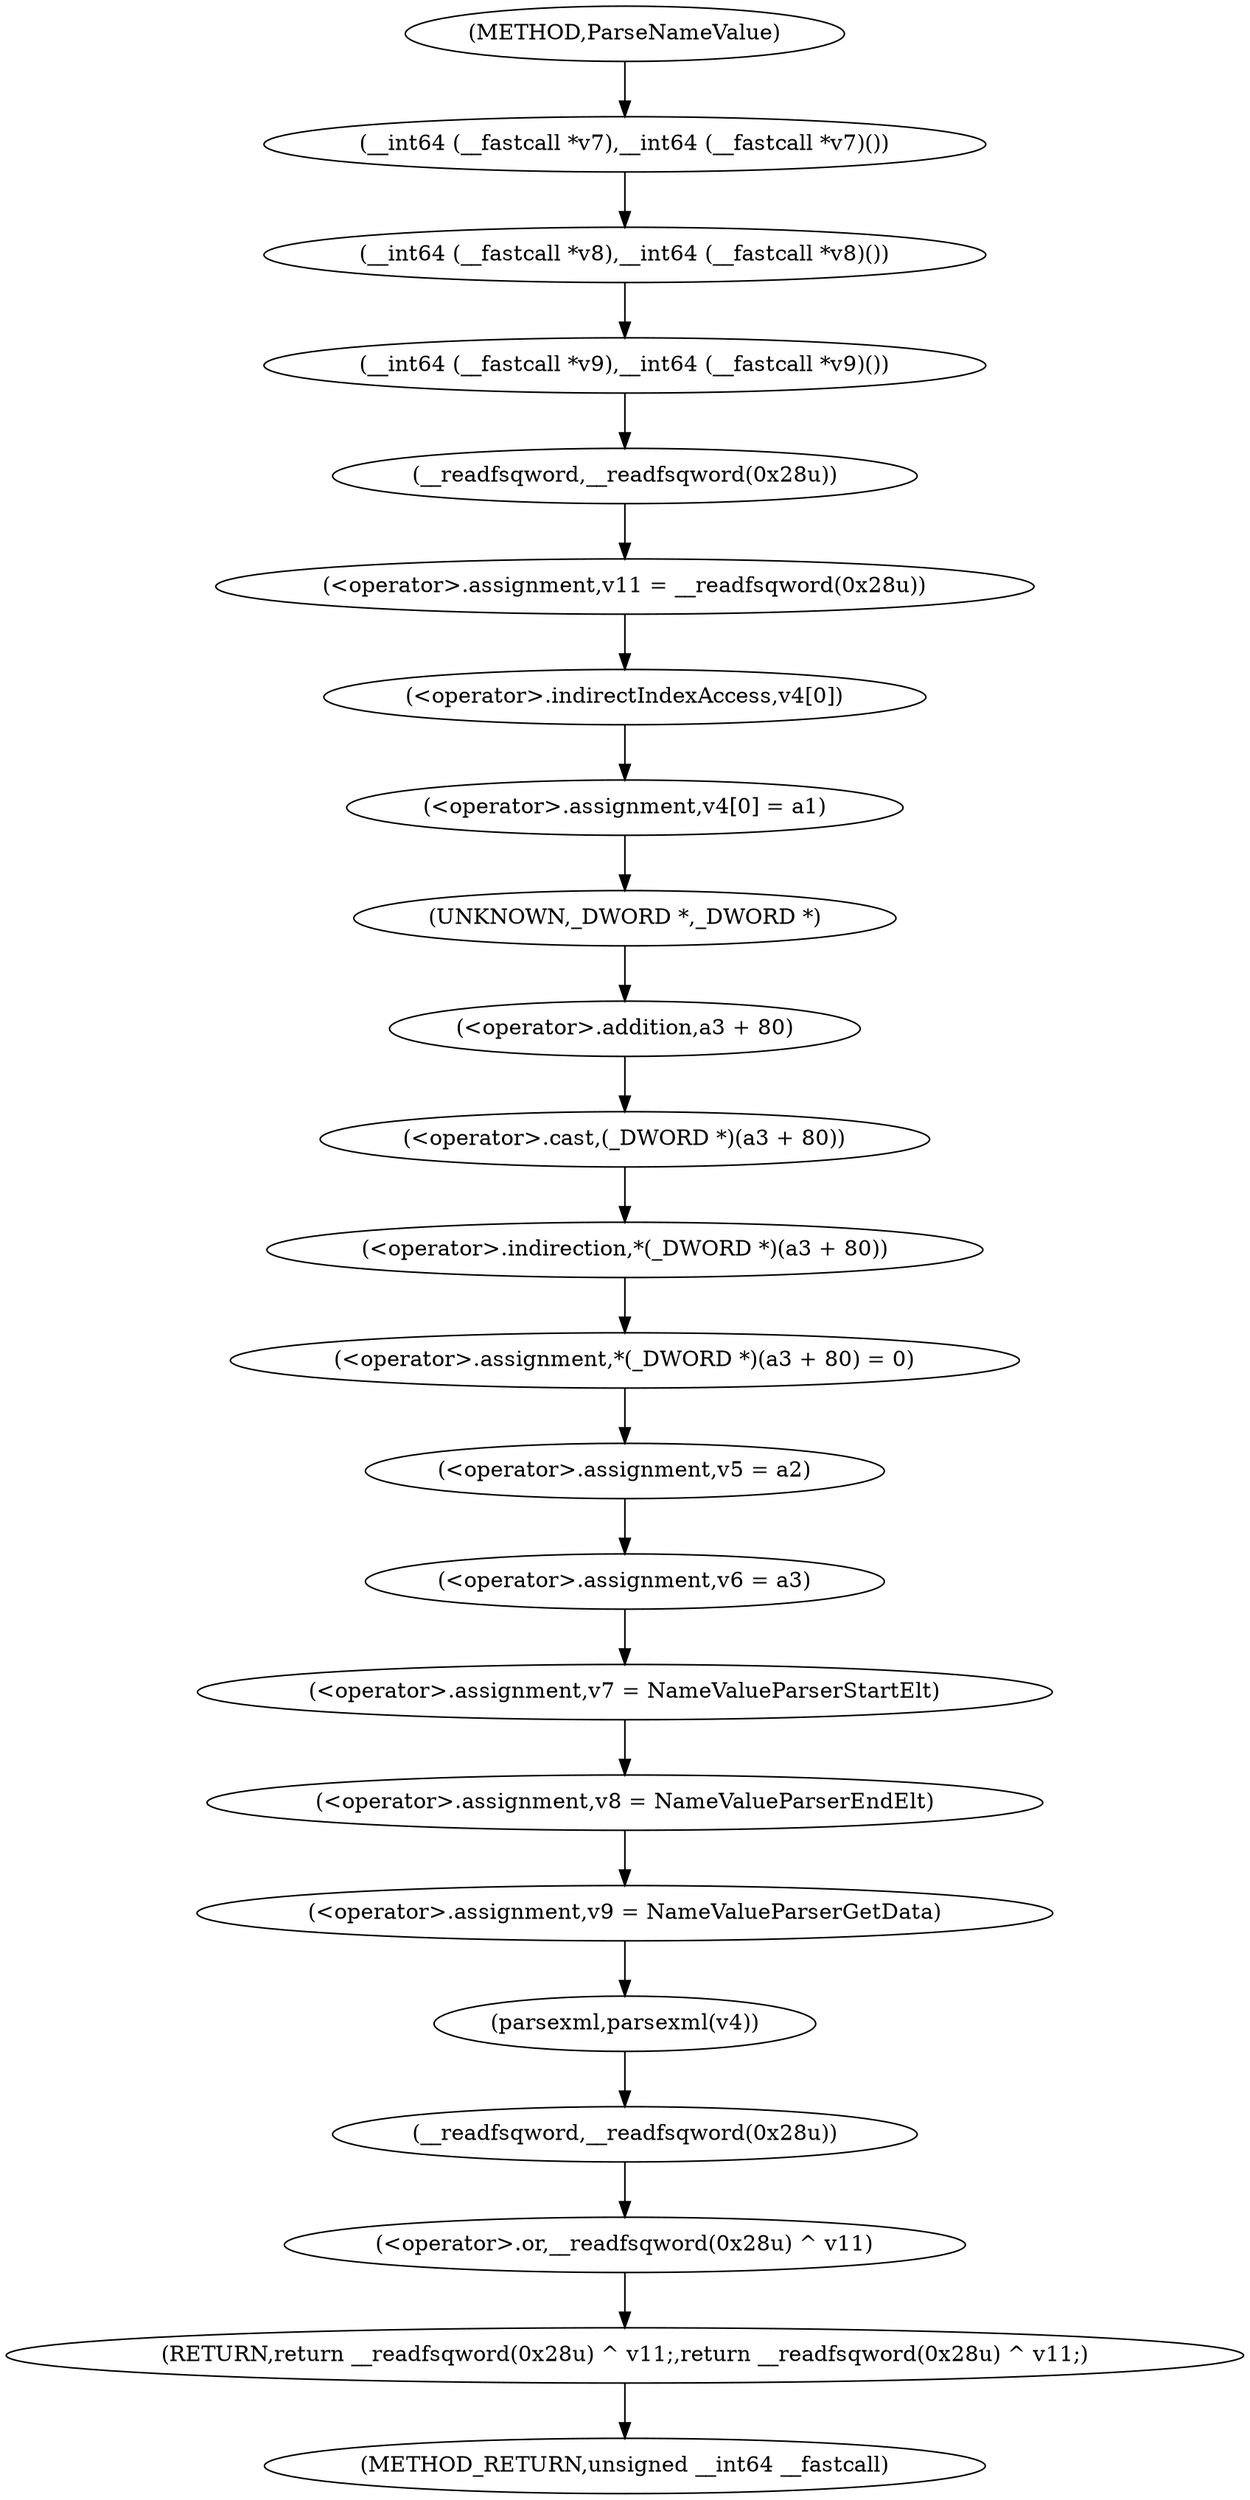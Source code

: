 digraph ParseNameValue {  
"1000117" [label = "(__int64 (__fastcall *v7),__int64 (__fastcall *v7)())" ]
"1000118" [label = "(__int64 (__fastcall *v8),__int64 (__fastcall *v8)())" ]
"1000119" [label = "(__int64 (__fastcall *v9),__int64 (__fastcall *v9)())" ]
"1000124" [label = "(<operator>.assignment,v11 = __readfsqword(0x28u))" ]
"1000126" [label = "(__readfsqword,__readfsqword(0x28u))" ]
"1000128" [label = "(<operator>.assignment,v4[0] = a1)" ]
"1000129" [label = "(<operator>.indirectIndexAccess,v4[0])" ]
"1000133" [label = "(<operator>.assignment,*(_DWORD *)(a3 + 80) = 0)" ]
"1000134" [label = "(<operator>.indirection,*(_DWORD *)(a3 + 80))" ]
"1000135" [label = "(<operator>.cast,(_DWORD *)(a3 + 80))" ]
"1000136" [label = "(UNKNOWN,_DWORD *,_DWORD *)" ]
"1000137" [label = "(<operator>.addition,a3 + 80)" ]
"1000141" [label = "(<operator>.assignment,v5 = a2)" ]
"1000144" [label = "(<operator>.assignment,v6 = a3)" ]
"1000147" [label = "(<operator>.assignment,v7 = NameValueParserStartElt)" ]
"1000151" [label = "(<operator>.assignment,v8 = NameValueParserEndElt)" ]
"1000154" [label = "(<operator>.assignment,v9 = NameValueParserGetData)" ]
"1000157" [label = "(parsexml,parsexml(v4))" ]
"1000159" [label = "(RETURN,return __readfsqword(0x28u) ^ v11;,return __readfsqword(0x28u) ^ v11;)" ]
"1000160" [label = "(<operator>.or,__readfsqword(0x28u) ^ v11)" ]
"1000161" [label = "(__readfsqword,__readfsqword(0x28u))" ]
"1000109" [label = "(METHOD,ParseNameValue)" ]
"1000164" [label = "(METHOD_RETURN,unsigned __int64 __fastcall)" ]
  "1000117" -> "1000118" 
  "1000118" -> "1000119" 
  "1000119" -> "1000126" 
  "1000124" -> "1000129" 
  "1000126" -> "1000124" 
  "1000128" -> "1000136" 
  "1000129" -> "1000128" 
  "1000133" -> "1000141" 
  "1000134" -> "1000133" 
  "1000135" -> "1000134" 
  "1000136" -> "1000137" 
  "1000137" -> "1000135" 
  "1000141" -> "1000144" 
  "1000144" -> "1000147" 
  "1000147" -> "1000151" 
  "1000151" -> "1000154" 
  "1000154" -> "1000157" 
  "1000157" -> "1000161" 
  "1000159" -> "1000164" 
  "1000160" -> "1000159" 
  "1000161" -> "1000160" 
  "1000109" -> "1000117" 
}
